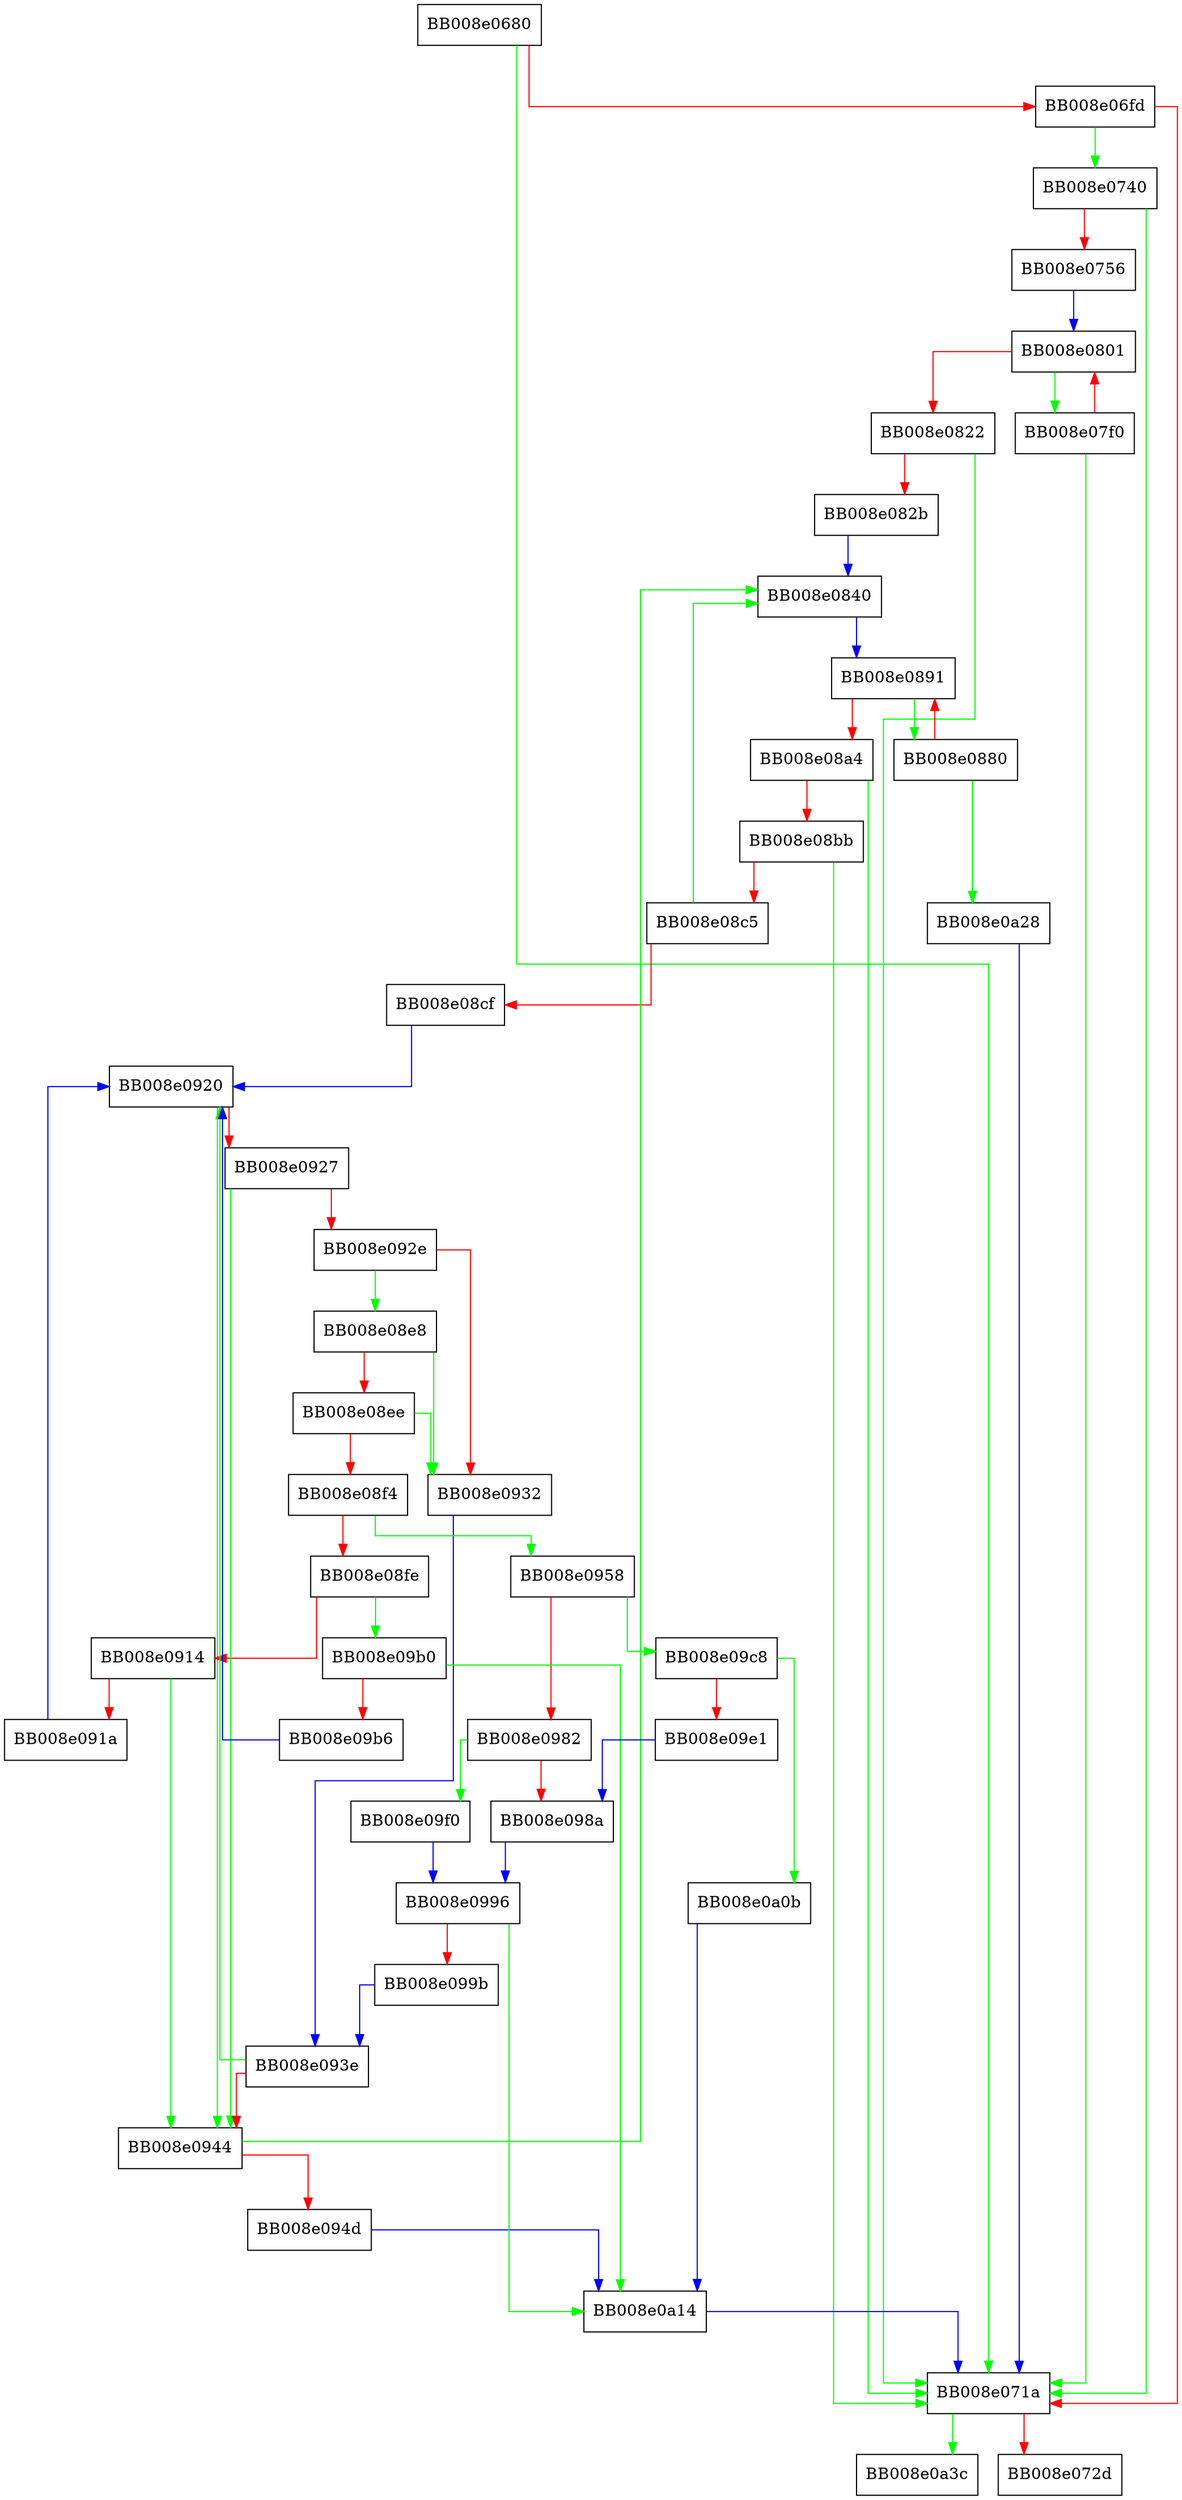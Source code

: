 digraph __check_native {
  node [shape="box"];
  graph [splines=ortho];
  BB008e0680 -> BB008e071a [color="green"];
  BB008e0680 -> BB008e06fd [color="red"];
  BB008e06fd -> BB008e0740 [color="green"];
  BB008e06fd -> BB008e071a [color="red"];
  BB008e071a -> BB008e0a3c [color="green"];
  BB008e071a -> BB008e072d [color="red"];
  BB008e0740 -> BB008e071a [color="green"];
  BB008e0740 -> BB008e0756 [color="red"];
  BB008e0756 -> BB008e0801 [color="blue"];
  BB008e07f0 -> BB008e071a [color="green"];
  BB008e07f0 -> BB008e0801 [color="red"];
  BB008e0801 -> BB008e07f0 [color="green"];
  BB008e0801 -> BB008e0822 [color="red"];
  BB008e0822 -> BB008e071a [color="green"];
  BB008e0822 -> BB008e082b [color="red"];
  BB008e082b -> BB008e0840 [color="blue"];
  BB008e0840 -> BB008e0891 [color="blue"];
  BB008e0880 -> BB008e0a28 [color="green"];
  BB008e0880 -> BB008e0891 [color="red"];
  BB008e0891 -> BB008e0880 [color="green"];
  BB008e0891 -> BB008e08a4 [color="red"];
  BB008e08a4 -> BB008e071a [color="green"];
  BB008e08a4 -> BB008e08bb [color="red"];
  BB008e08bb -> BB008e071a [color="green"];
  BB008e08bb -> BB008e08c5 [color="red"];
  BB008e08c5 -> BB008e0840 [color="green"];
  BB008e08c5 -> BB008e08cf [color="red"];
  BB008e08cf -> BB008e0920 [color="blue"];
  BB008e08e8 -> BB008e0932 [color="green"];
  BB008e08e8 -> BB008e08ee [color="red"];
  BB008e08ee -> BB008e0932 [color="green"];
  BB008e08ee -> BB008e08f4 [color="red"];
  BB008e08f4 -> BB008e0958 [color="green"];
  BB008e08f4 -> BB008e08fe [color="red"];
  BB008e08fe -> BB008e09b0 [color="green"];
  BB008e08fe -> BB008e0914 [color="red"];
  BB008e0914 -> BB008e0944 [color="green"];
  BB008e0914 -> BB008e091a [color="red"];
  BB008e091a -> BB008e0920 [color="blue"];
  BB008e0920 -> BB008e0944 [color="green"];
  BB008e0920 -> BB008e0927 [color="red"];
  BB008e0927 -> BB008e0944 [color="green"];
  BB008e0927 -> BB008e092e [color="red"];
  BB008e092e -> BB008e08e8 [color="green"];
  BB008e092e -> BB008e0932 [color="red"];
  BB008e0932 -> BB008e093e [color="blue"];
  BB008e093e -> BB008e0920 [color="green"];
  BB008e093e -> BB008e0944 [color="red"];
  BB008e0944 -> BB008e0840 [color="green"];
  BB008e0944 -> BB008e094d [color="red"];
  BB008e094d -> BB008e0a14 [color="blue"];
  BB008e0958 -> BB008e09c8 [color="green"];
  BB008e0958 -> BB008e0982 [color="red"];
  BB008e0982 -> BB008e09f0 [color="green"];
  BB008e0982 -> BB008e098a [color="red"];
  BB008e098a -> BB008e0996 [color="blue"];
  BB008e0996 -> BB008e0a14 [color="green"];
  BB008e0996 -> BB008e099b [color="red"];
  BB008e099b -> BB008e093e [color="blue"];
  BB008e09b0 -> BB008e0a14 [color="green"];
  BB008e09b0 -> BB008e09b6 [color="red"];
  BB008e09b6 -> BB008e0920 [color="blue"];
  BB008e09c8 -> BB008e0a0b [color="green"];
  BB008e09c8 -> BB008e09e1 [color="red"];
  BB008e09e1 -> BB008e098a [color="blue"];
  BB008e09f0 -> BB008e0996 [color="blue"];
  BB008e0a0b -> BB008e0a14 [color="blue"];
  BB008e0a14 -> BB008e071a [color="blue"];
  BB008e0a28 -> BB008e071a [color="blue"];
}